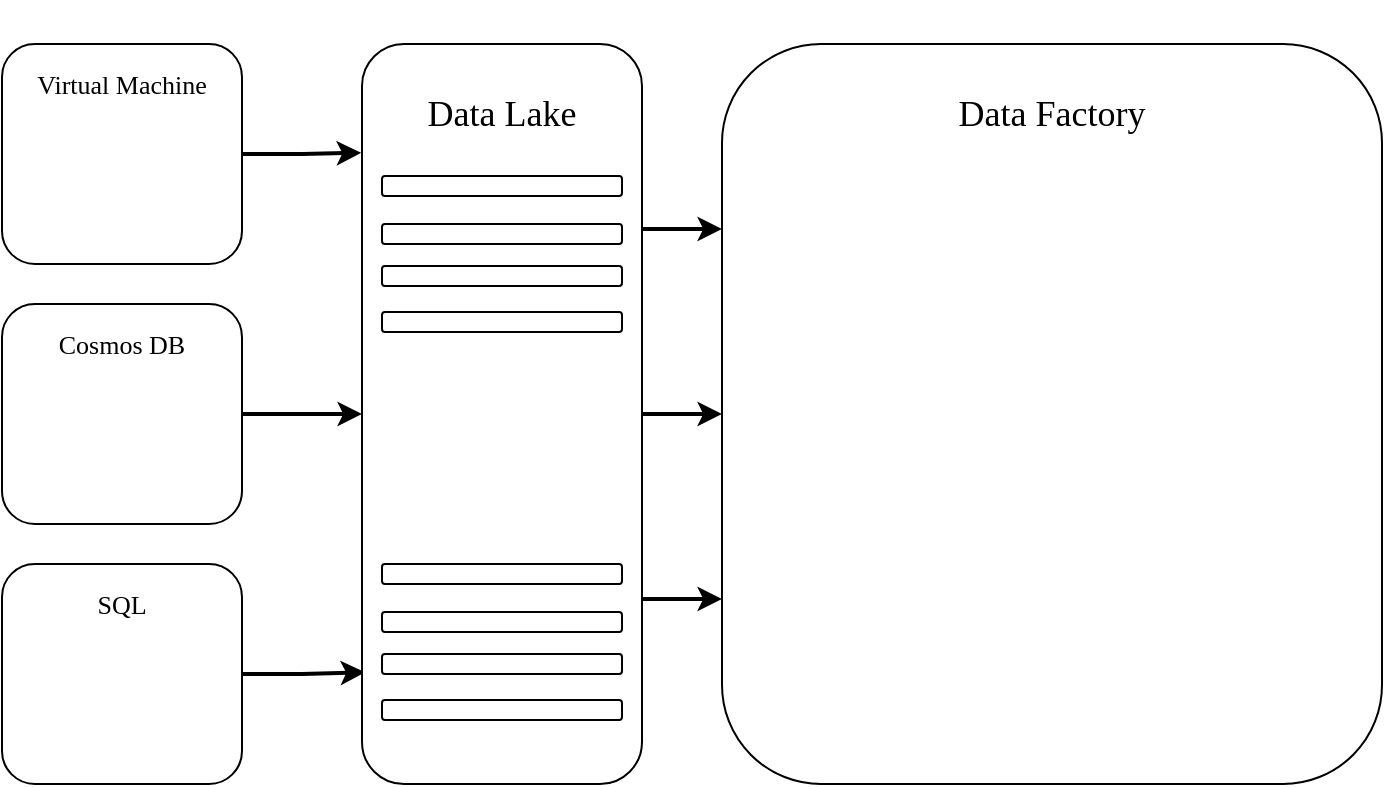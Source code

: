<mxfile version="22.1.11" type="github">
  <diagram name="Page-1" id="jt3PBPhwUnPafhOXya_J">
    <mxGraphModel dx="909" dy="581" grid="1" gridSize="10" guides="1" tooltips="1" connect="1" arrows="1" fold="1" page="1" pageScale="1" pageWidth="850" pageHeight="1100" math="0" shadow="0">
      <root>
        <mxCell id="0" />
        <mxCell id="1" parent="0" />
        <mxCell id="L3UYxXxdt7HCs2LZCHzP-1" value="&lt;p style=&quot;line-height: 500%;&quot;&gt;&lt;font style=&quot;font-size: 13px;&quot; face=&quot;Georgia&quot;&gt;Virtual Machine&lt;/font&gt;&lt;/p&gt;" style="rounded=1;whiteSpace=wrap;html=1;align=center;spacingTop=-70;" vertex="1" parent="1">
          <mxGeometry x="100" y="190" width="120" height="110" as="geometry" />
        </mxCell>
        <mxCell id="L3UYxXxdt7HCs2LZCHzP-2" value="" style="shape=image;verticalLabelPosition=bottom;labelBackgroundColor=default;verticalAlign=top;aspect=fixed;imageAspect=0;image=https://static-00.iconduck.com/assets.00/virtual-machines-icon-512x464-nlf7gddb.png;" vertex="1" parent="1">
          <mxGeometry x="124.69" y="229" width="70.62" height="64" as="geometry" />
        </mxCell>
        <mxCell id="L3UYxXxdt7HCs2LZCHzP-8" style="edgeStyle=orthogonalEdgeStyle;rounded=0;orthogonalLoop=1;jettySize=auto;html=1;fontSize=12;horizontal=1;strokeWidth=2;entryX=0;entryY=0.5;entryDx=0;entryDy=0;" edge="1" parent="1" source="L3UYxXxdt7HCs2LZCHzP-3" target="L3UYxXxdt7HCs2LZCHzP-7">
          <mxGeometry relative="1" as="geometry">
            <mxPoint x="270" y="375" as="targetPoint" />
          </mxGeometry>
        </mxCell>
        <mxCell id="L3UYxXxdt7HCs2LZCHzP-3" value="&lt;p style=&quot;line-height: 500%;&quot;&gt;&lt;font face=&quot;Georgia&quot;&gt;&lt;span style=&quot;font-size: 13px;&quot;&gt;Cosmos DB&lt;/span&gt;&lt;/font&gt;&lt;/p&gt;" style="rounded=1;whiteSpace=wrap;html=1;align=center;spacingTop=-70;" vertex="1" parent="1">
          <mxGeometry x="100" y="320" width="120" height="110" as="geometry" />
        </mxCell>
        <mxCell id="L3UYxXxdt7HCs2LZCHzP-4" value="" style="shape=image;verticalLabelPosition=bottom;labelBackgroundColor=default;verticalAlign=top;aspect=fixed;imageAspect=0;image=https://devblogs.microsoft.com/cosmosdb/wp-content/uploads/sites/52/2019/10/FeaturedDefault.png;" vertex="1" parent="1">
          <mxGeometry x="104" y="357" width="112" height="70" as="geometry" />
        </mxCell>
        <mxCell id="L3UYxXxdt7HCs2LZCHzP-9" style="edgeStyle=orthogonalEdgeStyle;rounded=0;orthogonalLoop=1;jettySize=auto;html=1;fontSize=12;horizontal=1;strokeWidth=2;entryX=0.011;entryY=0.849;entryDx=0;entryDy=0;entryPerimeter=0;" edge="1" parent="1" source="L3UYxXxdt7HCs2LZCHzP-5" target="L3UYxXxdt7HCs2LZCHzP-7">
          <mxGeometry relative="1" as="geometry">
            <mxPoint x="270" y="505" as="targetPoint" />
          </mxGeometry>
        </mxCell>
        <mxCell id="L3UYxXxdt7HCs2LZCHzP-5" value="&lt;p style=&quot;line-height: 500%;&quot;&gt;&lt;font face=&quot;Georgia&quot;&gt;&lt;span style=&quot;font-size: 13px;&quot;&gt;SQL&lt;/span&gt;&lt;/font&gt;&lt;/p&gt;" style="rounded=1;whiteSpace=wrap;html=1;align=center;spacingTop=-70;" vertex="1" parent="1">
          <mxGeometry x="100" y="450" width="120" height="110" as="geometry" />
        </mxCell>
        <mxCell id="L3UYxXxdt7HCs2LZCHzP-6" value="" style="shape=image;verticalLabelPosition=bottom;labelBackgroundColor=default;verticalAlign=top;aspect=fixed;imageAspect=0;image=https://static-00.iconduck.com/assets.00/sql-database-sql-azure-icon-1955x2048-4pmty46t.png;" vertex="1" parent="1">
          <mxGeometry x="127.34" y="485.61" width="65.31" height="68.39" as="geometry" />
        </mxCell>
        <mxCell id="L3UYxXxdt7HCs2LZCHzP-44" value="" style="edgeStyle=orthogonalEdgeStyle;rounded=0;orthogonalLoop=1;jettySize=auto;html=1;strokeWidth=2;" edge="1" parent="1" source="L3UYxXxdt7HCs2LZCHzP-7" target="L3UYxXxdt7HCs2LZCHzP-42">
          <mxGeometry relative="1" as="geometry" />
        </mxCell>
        <mxCell id="L3UYxXxdt7HCs2LZCHzP-46" style="edgeStyle=orthogonalEdgeStyle;rounded=0;orthogonalLoop=1;jettySize=auto;html=1;exitX=1;exitY=0.75;exitDx=0;exitDy=0;entryX=0;entryY=0.75;entryDx=0;entryDy=0;strokeWidth=2;" edge="1" parent="1" source="L3UYxXxdt7HCs2LZCHzP-7" target="L3UYxXxdt7HCs2LZCHzP-42">
          <mxGeometry relative="1" as="geometry" />
        </mxCell>
        <mxCell id="L3UYxXxdt7HCs2LZCHzP-47" style="edgeStyle=orthogonalEdgeStyle;rounded=0;orthogonalLoop=1;jettySize=auto;html=1;exitX=1;exitY=0.25;exitDx=0;exitDy=0;entryX=0;entryY=0.25;entryDx=0;entryDy=0;strokeWidth=2;" edge="1" parent="1" source="L3UYxXxdt7HCs2LZCHzP-7" target="L3UYxXxdt7HCs2LZCHzP-42">
          <mxGeometry relative="1" as="geometry" />
        </mxCell>
        <mxCell id="L3UYxXxdt7HCs2LZCHzP-7" value="&lt;font style=&quot;font-size: 18px;&quot; face=&quot;Garamond&quot;&gt;Data Lake&lt;/font&gt;" style="rounded=1;whiteSpace=wrap;html=1;spacingTop=-300;" vertex="1" parent="1">
          <mxGeometry x="280" y="190" width="140" height="370" as="geometry" />
        </mxCell>
        <mxCell id="L3UYxXxdt7HCs2LZCHzP-11" value="" style="rounded=1;whiteSpace=wrap;html=1;" vertex="1" parent="1">
          <mxGeometry x="290" y="256" width="120" height="10" as="geometry" />
        </mxCell>
        <mxCell id="L3UYxXxdt7HCs2LZCHzP-13" value="" style="rounded=1;whiteSpace=wrap;html=1;" vertex="1" parent="1">
          <mxGeometry x="290" y="280" width="120" height="10" as="geometry" />
        </mxCell>
        <mxCell id="L3UYxXxdt7HCs2LZCHzP-14" value="" style="rounded=1;whiteSpace=wrap;html=1;" vertex="1" parent="1">
          <mxGeometry x="290" y="301" width="120" height="10" as="geometry" />
        </mxCell>
        <mxCell id="L3UYxXxdt7HCs2LZCHzP-15" value="" style="rounded=1;whiteSpace=wrap;html=1;" vertex="1" parent="1">
          <mxGeometry x="290" y="324" width="120" height="10" as="geometry" />
        </mxCell>
        <mxCell id="L3UYxXxdt7HCs2LZCHzP-16" value="" style="rounded=1;whiteSpace=wrap;html=1;" vertex="1" parent="1">
          <mxGeometry x="290" y="450" width="120" height="10" as="geometry" />
        </mxCell>
        <mxCell id="L3UYxXxdt7HCs2LZCHzP-17" value="" style="rounded=1;whiteSpace=wrap;html=1;" vertex="1" parent="1">
          <mxGeometry x="290" y="474" width="120" height="10" as="geometry" />
        </mxCell>
        <mxCell id="L3UYxXxdt7HCs2LZCHzP-18" value="" style="rounded=1;whiteSpace=wrap;html=1;" vertex="1" parent="1">
          <mxGeometry x="290" y="495" width="120" height="10" as="geometry" />
        </mxCell>
        <mxCell id="L3UYxXxdt7HCs2LZCHzP-19" value="" style="rounded=1;whiteSpace=wrap;html=1;" vertex="1" parent="1">
          <mxGeometry x="290" y="518" width="120" height="10" as="geometry" />
        </mxCell>
        <mxCell id="L3UYxXxdt7HCs2LZCHzP-41" value="" style="shape=image;verticalLabelPosition=bottom;labelBackgroundColor=default;verticalAlign=top;aspect=fixed;imageAspect=0;image=https://cdn-images-1.medium.com/max/914/1*iYJgfYgxDWBcfWjl1twsag.png;" vertex="1" parent="1">
          <mxGeometry x="275" y="353.5" width="150.48" height="79" as="geometry" />
        </mxCell>
        <mxCell id="L3UYxXxdt7HCs2LZCHzP-42" value="&lt;font style=&quot;font-size: 18px;&quot; face=&quot;Garamond&quot;&gt;Data Factory&lt;/font&gt;" style="rounded=1;whiteSpace=wrap;html=1;spacingTop=-300;" vertex="1" parent="1">
          <mxGeometry x="460" y="190" width="330" height="370" as="geometry" />
        </mxCell>
        <mxCell id="L3UYxXxdt7HCs2LZCHzP-49" style="edgeStyle=orthogonalEdgeStyle;rounded=0;orthogonalLoop=1;jettySize=auto;html=1;exitX=1;exitY=0.5;exitDx=0;exitDy=0;entryX=-0.003;entryY=0.147;entryDx=0;entryDy=0;entryPerimeter=0;strokeWidth=2;" edge="1" parent="1" source="L3UYxXxdt7HCs2LZCHzP-1" target="L3UYxXxdt7HCs2LZCHzP-7">
          <mxGeometry relative="1" as="geometry" />
        </mxCell>
      </root>
    </mxGraphModel>
  </diagram>
</mxfile>
